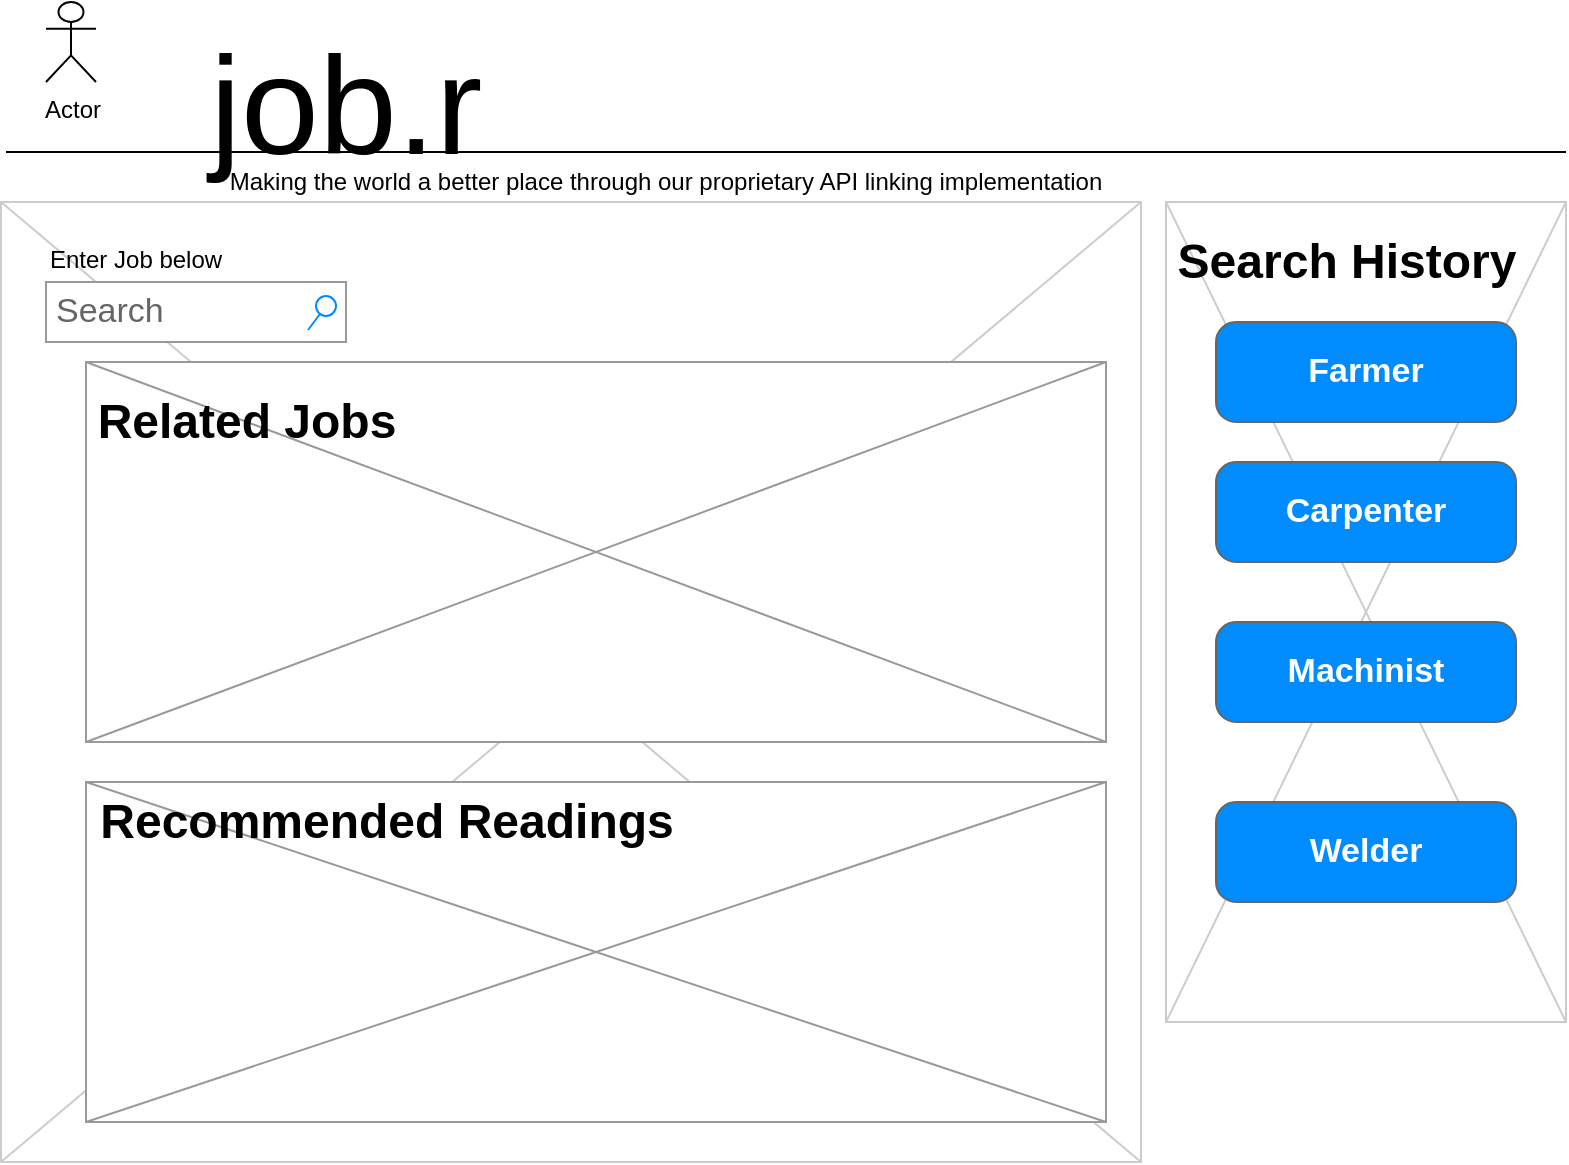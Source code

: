 <mxfile version="13.7.6" type="github">
  <diagram name="Page-1" id="f1b7ffb7-ca1e-a977-7cf5-a751b3c06c05">
    <mxGraphModel dx="1120" dy="698" grid="1" gridSize="10" guides="1" tooltips="1" connect="1" arrows="1" fold="1" page="1" pageScale="1" pageWidth="826" pageHeight="1169" background="#ffffff" math="0" shadow="0">
      <root>
        <mxCell id="0" />
        <mxCell id="1" parent="0" />
        <mxCell id="14" value="" style="verticalLabelPosition=bottom;verticalAlign=top;strokeWidth=1;shape=mxgraph.mockup.graphics.iconGrid;strokeColor=#CCCCCC;gridSize=1,1;" parent="1" vertex="1">
          <mxGeometry x="600" y="120" width="200" height="410" as="geometry" />
        </mxCell>
        <mxCell id="13" value="" style="verticalLabelPosition=bottom;verticalAlign=top;strokeWidth=1;shape=mxgraph.mockup.graphics.iconGrid;strokeColor=#CCCCCC;gridSize=1,1;" parent="1" vertex="1">
          <mxGeometry x="17.5" y="120" width="570" height="480" as="geometry" />
        </mxCell>
        <mxCell id="2" value="job.r" style="text;spacingTop=-5;fontSize=70;fontStyle=0" parent="1" vertex="1">
          <mxGeometry x="120" y="25" width="230" height="30" as="geometry" />
        </mxCell>
        <mxCell id="4" value="" style="line;strokeWidth=1" parent="1" vertex="1">
          <mxGeometry x="20" y="90" width="780" height="10" as="geometry" />
        </mxCell>
        <mxCell id="Y56KB1iTKMDDHInSfqXf-61" value="Actor" style="shape=umlActor;verticalLabelPosition=bottom;verticalAlign=top;html=1;outlineConnect=0;" vertex="1" parent="1">
          <mxGeometry x="40" y="20" width="25" height="40" as="geometry" />
        </mxCell>
        <mxCell id="Y56KB1iTKMDDHInSfqXf-63" value="Search" style="strokeWidth=1;shadow=0;dashed=0;align=center;html=1;shape=mxgraph.mockup.forms.searchBox;strokeColor=#999999;mainText=;strokeColor2=#008cff;fontColor=#666666;fontSize=17;align=left;spacingLeft=3;" vertex="1" parent="1">
          <mxGeometry x="40" y="160" width="150" height="30" as="geometry" />
        </mxCell>
        <mxCell id="Y56KB1iTKMDDHInSfqXf-67" value="Enter Job below" style="text;spacingTop=-5;whiteSpace=wrap;html=1;align=left;fontSize=12;fontFamily=Helvetica;fillColor=none;strokeColor=none;" vertex="1" parent="1">
          <mxGeometry x="40" y="140" width="170" height="20" as="geometry" />
        </mxCell>
        <mxCell id="Y56KB1iTKMDDHInSfqXf-69" value="" style="verticalLabelPosition=bottom;shadow=0;dashed=0;align=center;html=1;verticalAlign=top;strokeWidth=1;shape=mxgraph.mockup.graphics.simpleIcon;strokeColor=#999999;" vertex="1" parent="1">
          <mxGeometry x="60" y="410" width="510" height="170" as="geometry" />
        </mxCell>
        <mxCell id="Y56KB1iTKMDDHInSfqXf-70" value="" style="verticalLabelPosition=bottom;shadow=0;dashed=0;align=center;html=1;verticalAlign=top;strokeWidth=1;shape=mxgraph.mockup.graphics.simpleIcon;strokeColor=#999999;" vertex="1" parent="1">
          <mxGeometry x="60" y="200" width="510" height="190" as="geometry" />
        </mxCell>
        <mxCell id="Y56KB1iTKMDDHInSfqXf-71" value="Related Jobs" style="text;strokeColor=none;fillColor=none;html=1;fontSize=24;fontStyle=1;verticalAlign=middle;align=center;" vertex="1" parent="1">
          <mxGeometry x="90" y="210" width="100" height="40" as="geometry" />
        </mxCell>
        <mxCell id="Y56KB1iTKMDDHInSfqXf-72" value="Recommended Readings" style="text;strokeColor=none;fillColor=none;html=1;fontSize=24;fontStyle=1;verticalAlign=middle;align=center;" vertex="1" parent="1">
          <mxGeometry x="160" y="410" width="100" height="40" as="geometry" />
        </mxCell>
        <mxCell id="Y56KB1iTKMDDHInSfqXf-74" value="Search History" style="text;strokeColor=none;fillColor=none;html=1;fontSize=24;fontStyle=1;verticalAlign=middle;align=center;" vertex="1" parent="1">
          <mxGeometry x="640" y="130" width="100" height="40" as="geometry" />
        </mxCell>
        <mxCell id="Y56KB1iTKMDDHInSfqXf-75" value="Farmer" style="strokeWidth=1;shadow=0;dashed=0;align=center;html=1;shape=mxgraph.mockup.buttons.button;strokeColor=#666666;fontColor=#ffffff;mainText=;buttonStyle=round;fontSize=17;fontStyle=1;fillColor=#008cff;whiteSpace=wrap;" vertex="1" parent="1">
          <mxGeometry x="625" y="180" width="150" height="50" as="geometry" />
        </mxCell>
        <mxCell id="Y56KB1iTKMDDHInSfqXf-76" value="Carpenter" style="strokeWidth=1;shadow=0;dashed=0;align=center;html=1;shape=mxgraph.mockup.buttons.button;strokeColor=#666666;fontColor=#ffffff;mainText=;buttonStyle=round;fontSize=17;fontStyle=1;fillColor=#008cff;whiteSpace=wrap;" vertex="1" parent="1">
          <mxGeometry x="625" y="250" width="150" height="50" as="geometry" />
        </mxCell>
        <mxCell id="Y56KB1iTKMDDHInSfqXf-77" value="Machinist" style="strokeWidth=1;shadow=0;dashed=0;align=center;html=1;shape=mxgraph.mockup.buttons.button;strokeColor=#666666;fontColor=#ffffff;mainText=;buttonStyle=round;fontSize=17;fontStyle=1;fillColor=#008cff;whiteSpace=wrap;" vertex="1" parent="1">
          <mxGeometry x="625" y="330" width="150" height="50" as="geometry" />
        </mxCell>
        <mxCell id="Y56KB1iTKMDDHInSfqXf-78" value="Welder" style="strokeWidth=1;shadow=0;dashed=0;align=center;html=1;shape=mxgraph.mockup.buttons.button;strokeColor=#666666;fontColor=#ffffff;mainText=;buttonStyle=round;fontSize=17;fontStyle=1;fillColor=#008cff;whiteSpace=wrap;" vertex="1" parent="1">
          <mxGeometry x="625" y="420" width="150" height="50" as="geometry" />
        </mxCell>
        <mxCell id="Y56KB1iTKMDDHInSfqXf-79" value="Making the world a better place through our proprietary API linking implementation" style="text;html=1;strokeColor=none;fillColor=none;align=center;verticalAlign=middle;whiteSpace=wrap;rounded=0;" vertex="1" parent="1">
          <mxGeometry x="120" y="100" width="460" height="20" as="geometry" />
        </mxCell>
      </root>
    </mxGraphModel>
  </diagram>
</mxfile>
